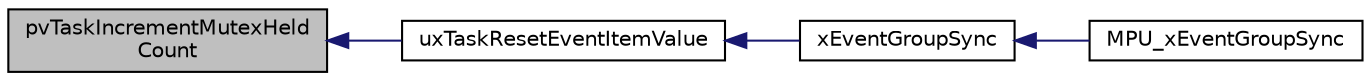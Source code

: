 digraph "pvTaskIncrementMutexHeldCount"
{
  edge [fontname="Helvetica",fontsize="10",labelfontname="Helvetica",labelfontsize="10"];
  node [fontname="Helvetica",fontsize="10",shape=record];
  rankdir="LR";
  Node12 [label="pvTaskIncrementMutexHeld\lCount",height=0.2,width=0.4,color="black", fillcolor="grey75", style="filled", fontcolor="black"];
  Node12 -> Node13 [dir="back",color="midnightblue",fontsize="10",style="solid",fontname="Helvetica"];
  Node13 [label="uxTaskResetEventItemValue",height=0.2,width=0.4,color="black", fillcolor="white", style="filled",URL="$tasks_8c.html#a7ffe39eff8b9037b2de04f15a10ba717"];
  Node13 -> Node14 [dir="back",color="midnightblue",fontsize="10",style="solid",fontname="Helvetica"];
  Node14 [label="xEventGroupSync",height=0.2,width=0.4,color="black", fillcolor="white", style="filled",URL="$event__groups_8h.html#a869511456b86426f52e2eec898bff341"];
  Node14 -> Node15 [dir="back",color="midnightblue",fontsize="10",style="solid",fontname="Helvetica"];
  Node15 [label="MPU_xEventGroupSync",height=0.2,width=0.4,color="black", fillcolor="white", style="filled",URL="$mpu__wrappers_8c.html#a6a226283b88af6323ec11950dfaa9c7e"];
}
